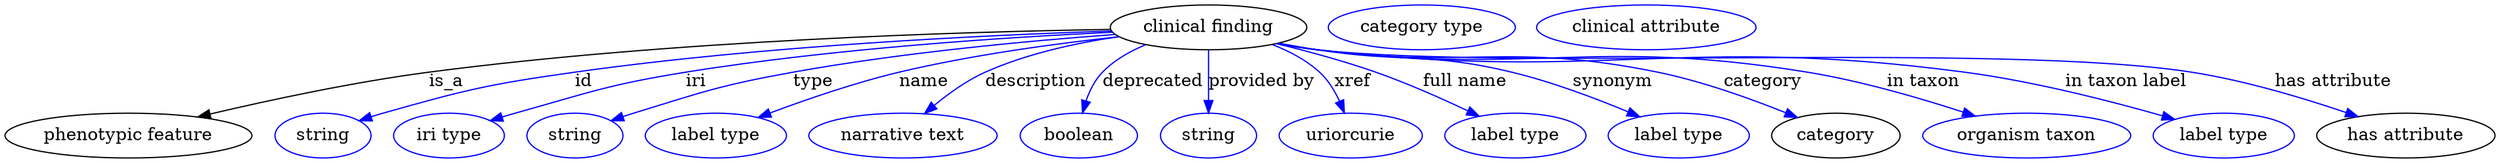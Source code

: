 digraph {
	graph [bb="0,0,1993.3,123"];
	node [label="\N"];
	"clinical finding"	[height=0.5,
		label="clinical finding",
		pos="962.79,105",
		width=2.1845];
	"phenotypic feature"	[height=0.5,
		pos="98.791,18",
		width=2.7442];
	"clinical finding" -> "phenotypic feature"	[label=is_a,
		lp="353.79,61.5",
		pos="e,154.39,32.986 884.26,103.32 765.78,101.45 534.47,94.52 339.79,69 279.87,61.144 212.59,46.707 164.38,35.358"];
	id	[color=blue,
		height=0.5,
		label=string,
		pos="253.79,18",
		width=1.0652];
	"clinical finding" -> id	[color=blue,
		label=id,
		lp="465.79,61.5",
		pos="e,282.78,29.966 885.17,101.93 785.9,98.519 608.87,89.882 458.79,69 388.17,59.174 370.44,55.278 301.79,36 298.68,35.128 295.49,34.158 \
292.29,33.138",
		style=solid];
	iri	[color=blue,
		height=0.5,
		label="iri type",
		pos="354.79,18",
		width=1.2277];
	"clinical finding" -> iri	[color=blue,
		label=iri,
		lp="552.79,61.5",
		pos="e,388.35,29.94 885.7,101.11 801.49,97.134 662.86,88.15 544.79,69 493.64,60.704 436.28,44.645 398.1,32.959",
		style=solid];
	type	[color=blue,
		height=0.5,
		label=string,
		pos="455.79,18",
		width=1.0652];
	"clinical finding" -> type	[color=blue,
		label=type,
		lp="646.79,61.5",
		pos="e,484.73,29.953 888.18,99.289 820.6,94.276 718.48,84.837 630.79,69 572.98,58.559 558.92,53.344 502.79,36 500.03,35.147 497.2,34.229 \
494.35,33.277",
		style=solid];
	name	[color=blue,
		height=0.5,
		label="label type",
		pos="568.79,18",
		width=1.5707];
	"clinical finding" -> name	[color=blue,
		label=name,
		lp="734.79,61.5",
		pos="e,602.47,32.579 891.03,97.513 841.14,92.121 773.36,83.027 714.79,69 679.6,60.571 640.9,47.117 612.19,36.287",
		style=solid];
	description	[color=blue,
		height=0.5,
		label="narrative text",
		pos="718.79,18",
		width=2.0943];
	"clinical finding" -> description	[color=blue,
		label=description,
		lp="824.29,61.5",
		pos="e,735.81,35.679 890.77,97.617 857.15,92.729 817.26,84.125 783.79,69 769.28,62.443 755.04,52.071 743.61,42.469",
		style=solid];
	deprecated	[color=blue,
		height=0.5,
		label=boolean,
		pos="858.79,18",
		width=1.2999];
	"clinical finding" -> deprecated	[color=blue,
		label=deprecated,
		lp="918.29,61.5",
		pos="e,861.71,36.167 912.34,91.028 899.8,85.848 887.25,78.723 877.79,69 871.62,62.659 867.41,54.114 864.56,45.882",
		style=solid];
	"provided by"	[color=blue,
		height=0.5,
		label=string,
		pos="961.79,18",
		width=1.0652];
	"clinical finding" -> "provided by"	[color=blue,
		label="provided by",
		lp="1005.3,61.5",
		pos="e,961.99,36.175 962.59,86.799 962.45,75.163 962.27,59.548 962.11,46.237",
		style=solid];
	xref	[color=blue,
		height=0.5,
		label=uriorcurie,
		pos="1075.8,18",
		width=1.5887];
	"clinical finding" -> xref	[color=blue,
		label=xref,
		lp="1077.3,61.5",
		pos="e,1071.1,36.258 1014.1,91.238 1027.5,86.028 1041.2,78.835 1051.8,69 1058.6,62.686 1063.7,54.045 1067.4,45.723",
		style=solid];
	"full name"	[color=blue,
		height=0.5,
		label="label type",
		pos="1207.8,18",
		width=1.5707];
	"clinical finding" -> "full name"	[color=blue,
		label="full name",
		lp="1167.3,61.5",
		pos="e,1178.8,33.488 1016.8,91.907 1041.2,85.901 1070.2,78.002 1095.8,69 1121,60.128 1148.4,47.945 1169.8,37.827",
		style=solid];
	synonym	[color=blue,
		height=0.5,
		label="label type",
		pos="1338.8,18",
		width=1.5707];
	"clinical finding" -> synonym	[color=blue,
		label=synonym,
		lp="1285.8,61.5",
		pos="e,1307.5,33.132 1019.3,92.299 1029.4,90.39 1039.9,88.537 1049.8,87 1118.3,76.342 1137.4,85.241 1204.8,69 1237,61.232 1272.1,47.955 \
1298.3,37.034",
		style=solid];
	category	[height=0.5,
		pos="1464.8,18",
		width=1.4263];
	"clinical finding" -> category	[color=blue,
		label=category,
		lp="1406.3,61.5",
		pos="e,1434,32.517 1018.3,92.062 1028.7,90.131 1039.6,88.332 1049.8,87 1169.9,71.351 1203.1,93.214 1321.8,69 1357.4,61.735 1396.2,47.742 \
1424.4,36.402",
		style=solid];
	"in taxon"	[color=blue,
		height=0.5,
		label="organism taxon",
		pos="1617.8,18",
		width=2.3109];
	"clinical finding" -> "in taxon"	[color=blue,
		label="in taxon",
		lp="1534.8,61.5",
		pos="e,1576.4,33.681 1017.8,91.978 1028.4,90.031 1039.4,88.247 1049.8,87 1223,66.22 1269.7,97.017 1441.8,69 1484.6,62.034 1531.8,48.277 \
1566.5,36.954",
		style=solid];
	"in taxon label"	[color=blue,
		height=0.5,
		label="label type",
		pos="1775.8,18",
		width=1.5707];
	"clinical finding" -> "in taxon label"	[color=blue,
		label="in taxon label",
		lp="1697.3,61.5",
		pos="e,1736.4,31.081 1017.3,91.97 1028.1,89.997 1039.2,88.206 1049.8,87 1278.7,60.829 1339.4,99.214 1567.8,69 1623,61.694 1684.9,45.788 \
1726.7,33.866",
		style=solid];
	"has attribute"	[height=0.5,
		pos="1921.8,18",
		width=1.9859];
	"clinical finding" -> "has attribute"	[color=blue,
		label="has attribute",
		lp="1863.8,61.5",
		pos="e,1883.5,33.218 1017.3,91.894 1028,89.928 1039.2,88.159 1049.8,87 1204.5,70.02 1596,92.916 1749.8,69 1792.6,62.344 1839.7,48.135 \
1873.8,36.559",
		style=solid];
	"named thing_category"	[color=blue,
		height=0.5,
		label="category type",
		pos="1133.8,105",
		width=2.0762];
	"clinical finding_has attribute"	[color=blue,
		height=0.5,
		label="clinical attribute",
		pos="1313.8,105",
		width=2.4373];
}
